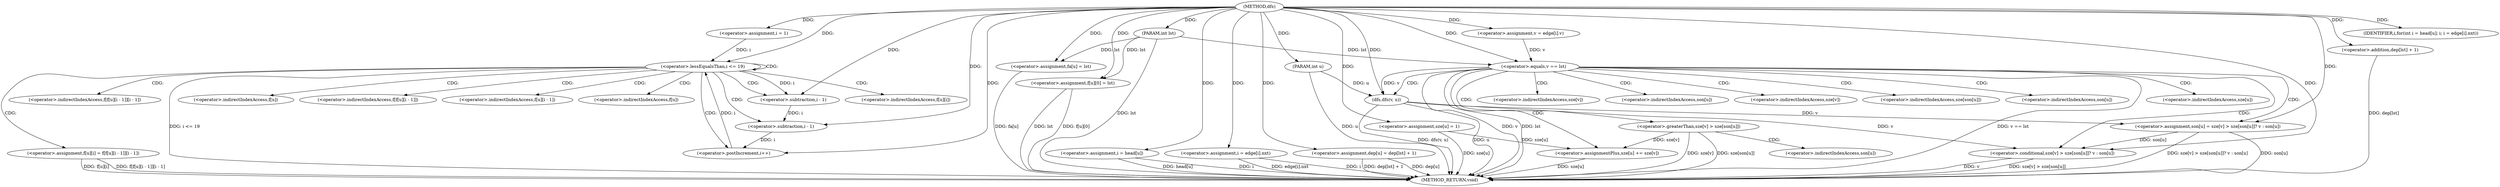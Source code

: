 digraph "dfs" {  
"1000174" [label = "(METHOD,dfs)" ]
"1000295" [label = "(METHOD_RETURN,void)" ]
"1000175" [label = "(PARAM,int u)" ]
"1000176" [label = "(PARAM,int lst)" ]
"1000179" [label = "(<operator>.assignment,fa[u] = lst)" ]
"1000209" [label = "(<operator>.assignment,i = 1)" ]
"1000212" [label = "(<operator>.lessEqualsThan,i <= 19)" ]
"1000215" [label = "(<operator>.postIncrement,i++)" ]
"1000217" [label = "(<operator>.assignment,f[u][i] = f[f[u][i - 1]][i - 1])" ]
"1000238" [label = "(<operator>.assignment,i = head[u])" ]
"1000243" [label = "(IDENTIFIER,i,for(int i = head[u]; i; i = edge[i].nxt))" ]
"1000244" [label = "(<operator>.assignment,i = edge[i].nxt)" ]
"1000185" [label = "(<operator>.assignment,dep[u] = dep[lst] + 1)" ]
"1000253" [label = "(<operator>.assignment,v = edge[i].v)" ]
"1000195" [label = "(<operator>.assignment,sze[u] = 1)" ]
"1000200" [label = "(<operator>.assignment,f[u][0] = lst)" ]
"1000261" [label = "(<operator>.equals,v == lst)" ]
"1000266" [label = "(dfs,dfs(v, u))" ]
"1000189" [label = "(<operator>.addition,dep[lst] + 1)" ]
"1000233" [label = "(<operator>.subtraction,i - 1)" ]
"1000270" [label = "(<operator>.assignmentPlus,sze[u] += sze[v])" ]
"1000277" [label = "(<operator>.assignment,son[u] = sze[v] > sze[son[u]]? v : son[u])" ]
"1000230" [label = "(<operator>.subtraction,i - 1)" ]
"1000281" [label = "(<operator>.conditional,sze[v] > sze[son[u]]? v : son[u])" ]
"1000282" [label = "(<operator>.greaterThan,sze[v] > sze[son[u]])" ]
"1000218" [label = "(<operator>.indirectIndexAccess,f[u][i])" ]
"1000223" [label = "(<operator>.indirectIndexAccess,f[f[u][i - 1]][i - 1])" ]
"1000219" [label = "(<operator>.indirectIndexAccess,f[u])" ]
"1000224" [label = "(<operator>.indirectIndexAccess,f[f[u][i - 1]])" ]
"1000226" [label = "(<operator>.indirectIndexAccess,f[u][i - 1])" ]
"1000227" [label = "(<operator>.indirectIndexAccess,f[u])" ]
"1000271" [label = "(<operator>.indirectIndexAccess,sze[u])" ]
"1000274" [label = "(<operator>.indirectIndexAccess,sze[v])" ]
"1000278" [label = "(<operator>.indirectIndexAccess,son[u])" ]
"1000292" [label = "(<operator>.indirectIndexAccess,son[u])" ]
"1000283" [label = "(<operator>.indirectIndexAccess,sze[v])" ]
"1000286" [label = "(<operator>.indirectIndexAccess,sze[son[u]])" ]
"1000288" [label = "(<operator>.indirectIndexAccess,son[u])" ]
  "1000175" -> "1000295"  [ label = "DDG: u"] 
  "1000176" -> "1000295"  [ label = "DDG: lst"] 
  "1000179" -> "1000295"  [ label = "DDG: fa[u]"] 
  "1000185" -> "1000295"  [ label = "DDG: dep[u]"] 
  "1000189" -> "1000295"  [ label = "DDG: dep[lst]"] 
  "1000185" -> "1000295"  [ label = "DDG: dep[lst] + 1"] 
  "1000195" -> "1000295"  [ label = "DDG: sze[u]"] 
  "1000200" -> "1000295"  [ label = "DDG: f[u][0]"] 
  "1000200" -> "1000295"  [ label = "DDG: lst"] 
  "1000212" -> "1000295"  [ label = "DDG: i <= 19"] 
  "1000238" -> "1000295"  [ label = "DDG: i"] 
  "1000238" -> "1000295"  [ label = "DDG: head[u]"] 
  "1000261" -> "1000295"  [ label = "DDG: v"] 
  "1000261" -> "1000295"  [ label = "DDG: lst"] 
  "1000261" -> "1000295"  [ label = "DDG: v == lst"] 
  "1000266" -> "1000295"  [ label = "DDG: u"] 
  "1000266" -> "1000295"  [ label = "DDG: dfs(v, u)"] 
  "1000270" -> "1000295"  [ label = "DDG: sze[u]"] 
  "1000277" -> "1000295"  [ label = "DDG: son[u]"] 
  "1000282" -> "1000295"  [ label = "DDG: sze[v]"] 
  "1000282" -> "1000295"  [ label = "DDG: sze[son[u]]"] 
  "1000281" -> "1000295"  [ label = "DDG: sze[v] > sze[son[u]]"] 
  "1000281" -> "1000295"  [ label = "DDG: v"] 
  "1000277" -> "1000295"  [ label = "DDG: sze[v] > sze[son[u]]? v : son[u]"] 
  "1000244" -> "1000295"  [ label = "DDG: i"] 
  "1000244" -> "1000295"  [ label = "DDG: edge[i].nxt"] 
  "1000217" -> "1000295"  [ label = "DDG: f[u][i]"] 
  "1000217" -> "1000295"  [ label = "DDG: f[f[u][i - 1]][i - 1]"] 
  "1000174" -> "1000175"  [ label = "DDG: "] 
  "1000174" -> "1000176"  [ label = "DDG: "] 
  "1000176" -> "1000179"  [ label = "DDG: lst"] 
  "1000174" -> "1000179"  [ label = "DDG: "] 
  "1000174" -> "1000209"  [ label = "DDG: "] 
  "1000174" -> "1000243"  [ label = "DDG: "] 
  "1000174" -> "1000185"  [ label = "DDG: "] 
  "1000209" -> "1000212"  [ label = "DDG: i"] 
  "1000215" -> "1000212"  [ label = "DDG: i"] 
  "1000174" -> "1000212"  [ label = "DDG: "] 
  "1000233" -> "1000215"  [ label = "DDG: i"] 
  "1000174" -> "1000215"  [ label = "DDG: "] 
  "1000174" -> "1000238"  [ label = "DDG: "] 
  "1000174" -> "1000244"  [ label = "DDG: "] 
  "1000174" -> "1000195"  [ label = "DDG: "] 
  "1000176" -> "1000200"  [ label = "DDG: lst"] 
  "1000174" -> "1000200"  [ label = "DDG: "] 
  "1000174" -> "1000253"  [ label = "DDG: "] 
  "1000174" -> "1000189"  [ label = "DDG: "] 
  "1000230" -> "1000233"  [ label = "DDG: i"] 
  "1000174" -> "1000233"  [ label = "DDG: "] 
  "1000253" -> "1000261"  [ label = "DDG: v"] 
  "1000174" -> "1000261"  [ label = "DDG: "] 
  "1000176" -> "1000261"  [ label = "DDG: lst"] 
  "1000261" -> "1000266"  [ label = "DDG: v"] 
  "1000174" -> "1000266"  [ label = "DDG: "] 
  "1000175" -> "1000266"  [ label = "DDG: u"] 
  "1000282" -> "1000270"  [ label = "DDG: sze[v]"] 
  "1000266" -> "1000277"  [ label = "DDG: v"] 
  "1000174" -> "1000277"  [ label = "DDG: "] 
  "1000195" -> "1000270"  [ label = "DDG: sze[u]"] 
  "1000212" -> "1000230"  [ label = "DDG: i"] 
  "1000174" -> "1000230"  [ label = "DDG: "] 
  "1000266" -> "1000281"  [ label = "DDG: v"] 
  "1000174" -> "1000281"  [ label = "DDG: "] 
  "1000277" -> "1000281"  [ label = "DDG: son[u]"] 
  "1000212" -> "1000233"  [ label = "CDG: "] 
  "1000212" -> "1000227"  [ label = "CDG: "] 
  "1000212" -> "1000230"  [ label = "CDG: "] 
  "1000212" -> "1000212"  [ label = "CDG: "] 
  "1000212" -> "1000219"  [ label = "CDG: "] 
  "1000212" -> "1000215"  [ label = "CDG: "] 
  "1000212" -> "1000218"  [ label = "CDG: "] 
  "1000212" -> "1000224"  [ label = "CDG: "] 
  "1000212" -> "1000217"  [ label = "CDG: "] 
  "1000212" -> "1000223"  [ label = "CDG: "] 
  "1000212" -> "1000226"  [ label = "CDG: "] 
  "1000261" -> "1000286"  [ label = "CDG: "] 
  "1000261" -> "1000274"  [ label = "CDG: "] 
  "1000261" -> "1000277"  [ label = "CDG: "] 
  "1000261" -> "1000266"  [ label = "CDG: "] 
  "1000261" -> "1000283"  [ label = "CDG: "] 
  "1000261" -> "1000281"  [ label = "CDG: "] 
  "1000261" -> "1000282"  [ label = "CDG: "] 
  "1000261" -> "1000271"  [ label = "CDG: "] 
  "1000261" -> "1000278"  [ label = "CDG: "] 
  "1000261" -> "1000288"  [ label = "CDG: "] 
  "1000261" -> "1000270"  [ label = "CDG: "] 
  "1000282" -> "1000292"  [ label = "CDG: "] 
}
